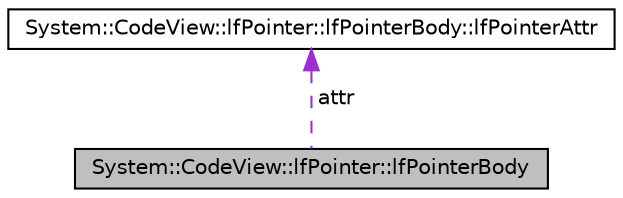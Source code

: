 digraph G
{
  edge [fontname="Helvetica",fontsize="10",labelfontname="Helvetica",labelfontsize="10"];
  node [fontname="Helvetica",fontsize="10",shape=record];
  Node1 [label="System::CodeView::lfPointer::lfPointerBody",height=0.2,width=0.4,color="black", fillcolor="grey75", style="filled" fontcolor="black"];
  Node2 -> Node1 [dir="back",color="darkorchid3",fontsize="10",style="dashed",label=" attr" ,fontname="Helvetica"];
  Node2 [label="System::CodeView::lfPointer::lfPointerBody::lfPointerAttr",height=0.2,width=0.4,color="black", fillcolor="white", style="filled",URL="$struct_system_1_1_code_view_1_1lf_pointer_1_1lf_pointer_body_1_1lf_pointer_attr.html"];
}
